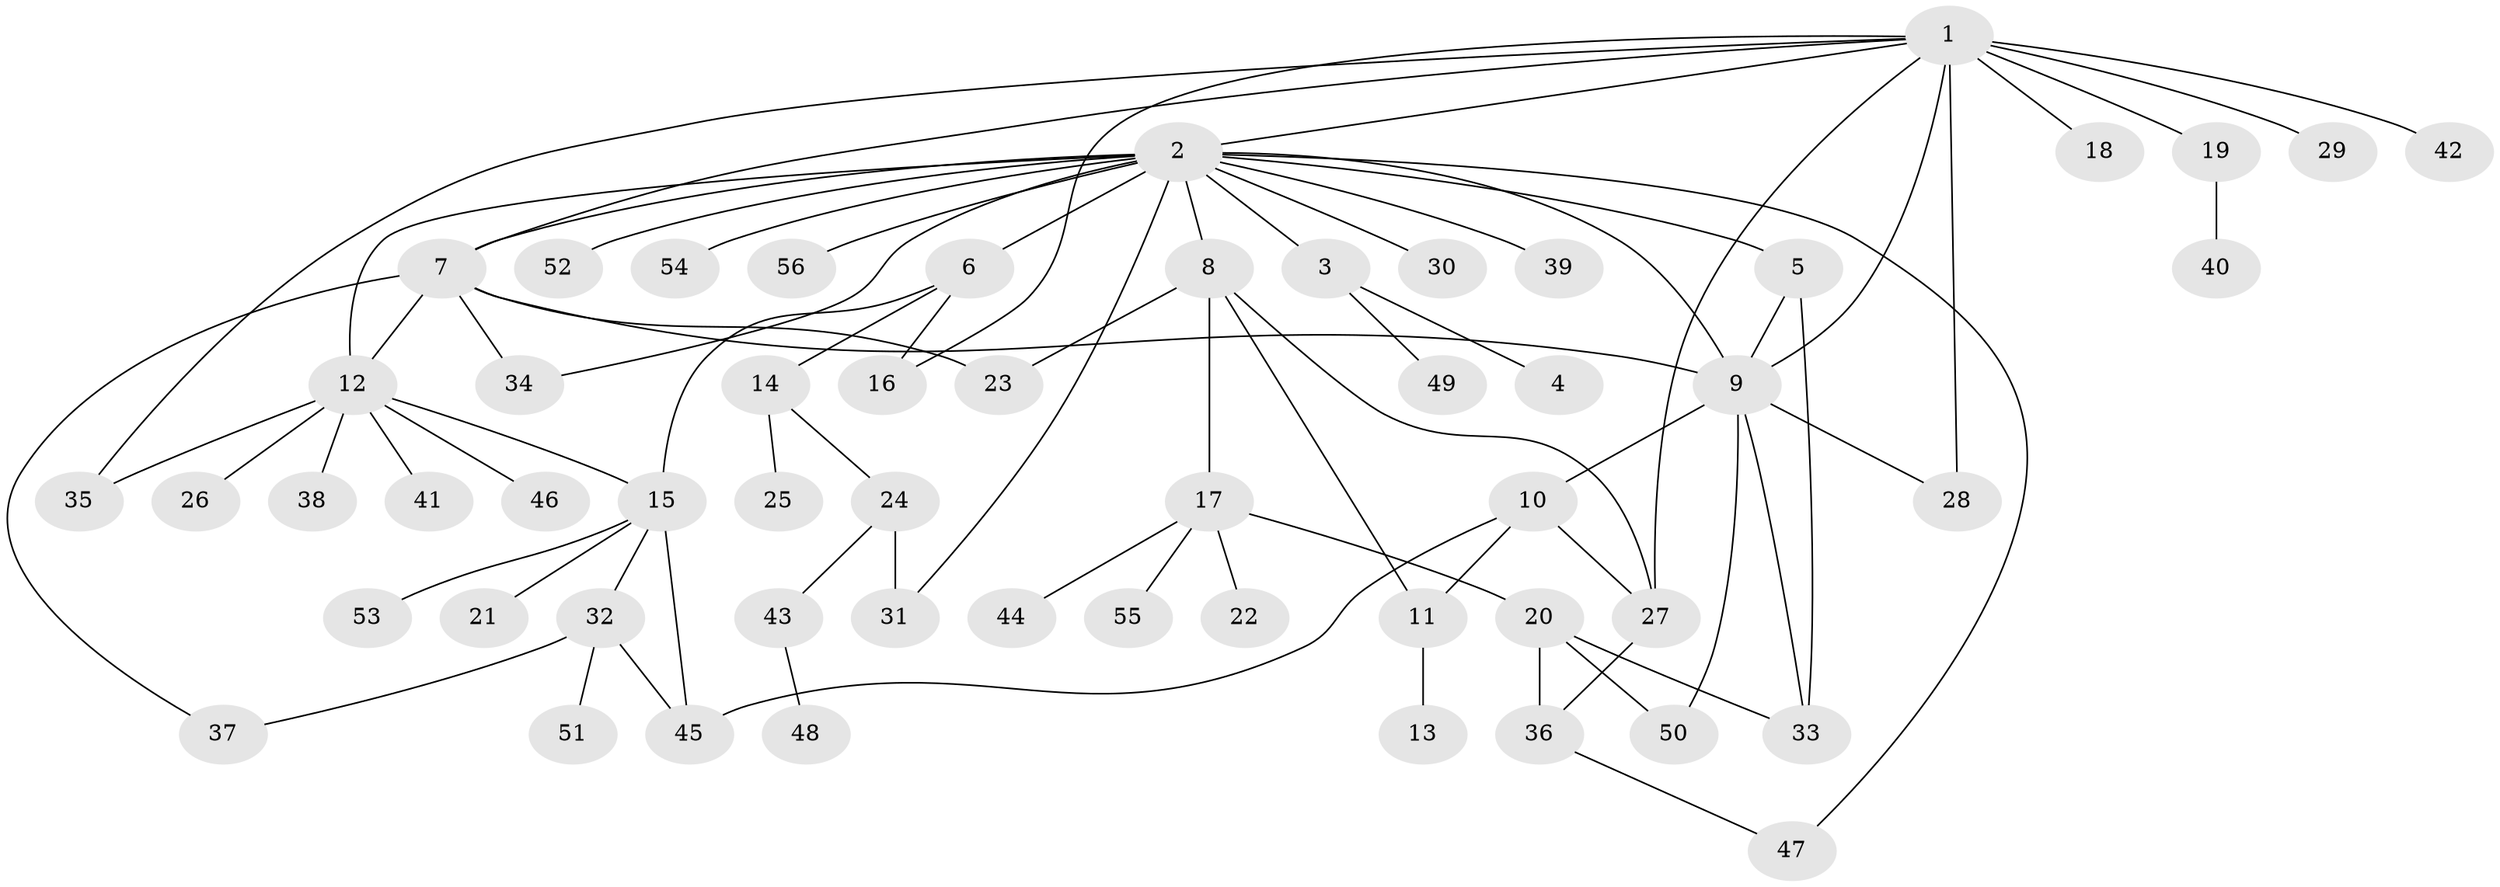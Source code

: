 // original degree distribution, {12: 0.009009009009009009, 17: 0.009009009009009009, 3: 0.11711711711711711, 2: 0.1981981981981982, 4: 0.02702702702702703, 14: 0.009009009009009009, 6: 0.018018018018018018, 21: 0.009009009009009009, 1: 0.5585585585585585, 11: 0.009009009009009009, 7: 0.009009009009009009, 9: 0.009009009009009009, 5: 0.018018018018018018}
// Generated by graph-tools (version 1.1) at 2025/35/03/09/25 02:35:50]
// undirected, 56 vertices, 78 edges
graph export_dot {
graph [start="1"]
  node [color=gray90,style=filled];
  1;
  2;
  3;
  4;
  5;
  6;
  7;
  8;
  9;
  10;
  11;
  12;
  13;
  14;
  15;
  16;
  17;
  18;
  19;
  20;
  21;
  22;
  23;
  24;
  25;
  26;
  27;
  28;
  29;
  30;
  31;
  32;
  33;
  34;
  35;
  36;
  37;
  38;
  39;
  40;
  41;
  42;
  43;
  44;
  45;
  46;
  47;
  48;
  49;
  50;
  51;
  52;
  53;
  54;
  55;
  56;
  1 -- 2 [weight=1.0];
  1 -- 7 [weight=1.0];
  1 -- 9 [weight=1.0];
  1 -- 16 [weight=1.0];
  1 -- 18 [weight=1.0];
  1 -- 19 [weight=1.0];
  1 -- 27 [weight=1.0];
  1 -- 28 [weight=1.0];
  1 -- 29 [weight=1.0];
  1 -- 35 [weight=1.0];
  1 -- 42 [weight=1.0];
  2 -- 3 [weight=1.0];
  2 -- 5 [weight=1.0];
  2 -- 6 [weight=1.0];
  2 -- 7 [weight=1.0];
  2 -- 8 [weight=1.0];
  2 -- 9 [weight=1.0];
  2 -- 12 [weight=1.0];
  2 -- 30 [weight=1.0];
  2 -- 31 [weight=1.0];
  2 -- 34 [weight=1.0];
  2 -- 39 [weight=1.0];
  2 -- 47 [weight=1.0];
  2 -- 52 [weight=1.0];
  2 -- 54 [weight=1.0];
  2 -- 56 [weight=1.0];
  3 -- 4 [weight=1.0];
  3 -- 49 [weight=1.0];
  5 -- 9 [weight=1.0];
  5 -- 33 [weight=1.0];
  6 -- 14 [weight=1.0];
  6 -- 15 [weight=1.0];
  6 -- 16 [weight=1.0];
  7 -- 9 [weight=1.0];
  7 -- 12 [weight=1.0];
  7 -- 23 [weight=6.0];
  7 -- 34 [weight=1.0];
  7 -- 37 [weight=1.0];
  8 -- 11 [weight=1.0];
  8 -- 17 [weight=1.0];
  8 -- 23 [weight=1.0];
  8 -- 27 [weight=1.0];
  9 -- 10 [weight=13.0];
  9 -- 28 [weight=1.0];
  9 -- 33 [weight=1.0];
  9 -- 50 [weight=1.0];
  10 -- 11 [weight=1.0];
  10 -- 27 [weight=1.0];
  10 -- 45 [weight=1.0];
  11 -- 13 [weight=1.0];
  12 -- 15 [weight=1.0];
  12 -- 26 [weight=2.0];
  12 -- 35 [weight=1.0];
  12 -- 38 [weight=1.0];
  12 -- 41 [weight=1.0];
  12 -- 46 [weight=1.0];
  14 -- 24 [weight=1.0];
  14 -- 25 [weight=1.0];
  15 -- 21 [weight=1.0];
  15 -- 32 [weight=1.0];
  15 -- 45 [weight=1.0];
  15 -- 53 [weight=1.0];
  17 -- 20 [weight=1.0];
  17 -- 22 [weight=1.0];
  17 -- 44 [weight=1.0];
  17 -- 55 [weight=1.0];
  19 -- 40 [weight=1.0];
  20 -- 33 [weight=1.0];
  20 -- 36 [weight=5.0];
  20 -- 50 [weight=1.0];
  24 -- 31 [weight=1.0];
  24 -- 43 [weight=1.0];
  27 -- 36 [weight=1.0];
  32 -- 37 [weight=1.0];
  32 -- 45 [weight=1.0];
  32 -- 51 [weight=1.0];
  36 -- 47 [weight=1.0];
  43 -- 48 [weight=1.0];
}
